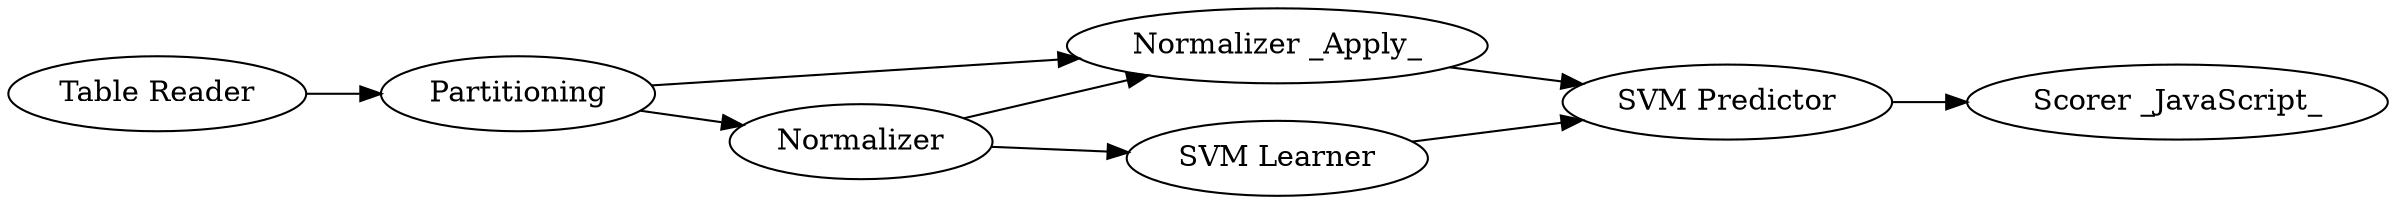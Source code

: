 digraph {
	"-46476433605614046_10" [label=Normalizer]
	"-46476433605614046_13" [label="Table Reader"]
	"-46476433605614046_9" [label="Scorer _JavaScript_"]
	"-46476433605614046_11" [label="Normalizer _Apply_"]
	"-46476433605614046_4" [label=Partitioning]
	"-46476433605614046_2" [label="SVM Predictor"]
	"-46476433605614046_1" [label="SVM Learner"]
	"-46476433605614046_4" -> "-46476433605614046_11"
	"-46476433605614046_13" -> "-46476433605614046_4"
	"-46476433605614046_1" -> "-46476433605614046_2"
	"-46476433605614046_10" -> "-46476433605614046_1"
	"-46476433605614046_11" -> "-46476433605614046_2"
	"-46476433605614046_2" -> "-46476433605614046_9"
	"-46476433605614046_10" -> "-46476433605614046_11"
	"-46476433605614046_4" -> "-46476433605614046_10"
	rankdir=LR
}
